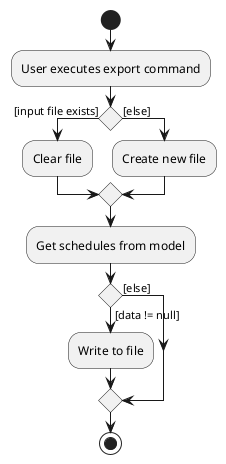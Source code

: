 @startuml
start
:User executes export command;

'Since the beta syntax does not support placing the condition outside the
'diamond we place it as the true branch instead.

if () then ([input file exists])
    :Clear file;
else ([else])
    :Create new file;
endif

:Get schedules from model;

if () then ([data != null])
    :Write to file;
else ([else])
endif
stop
@enduml